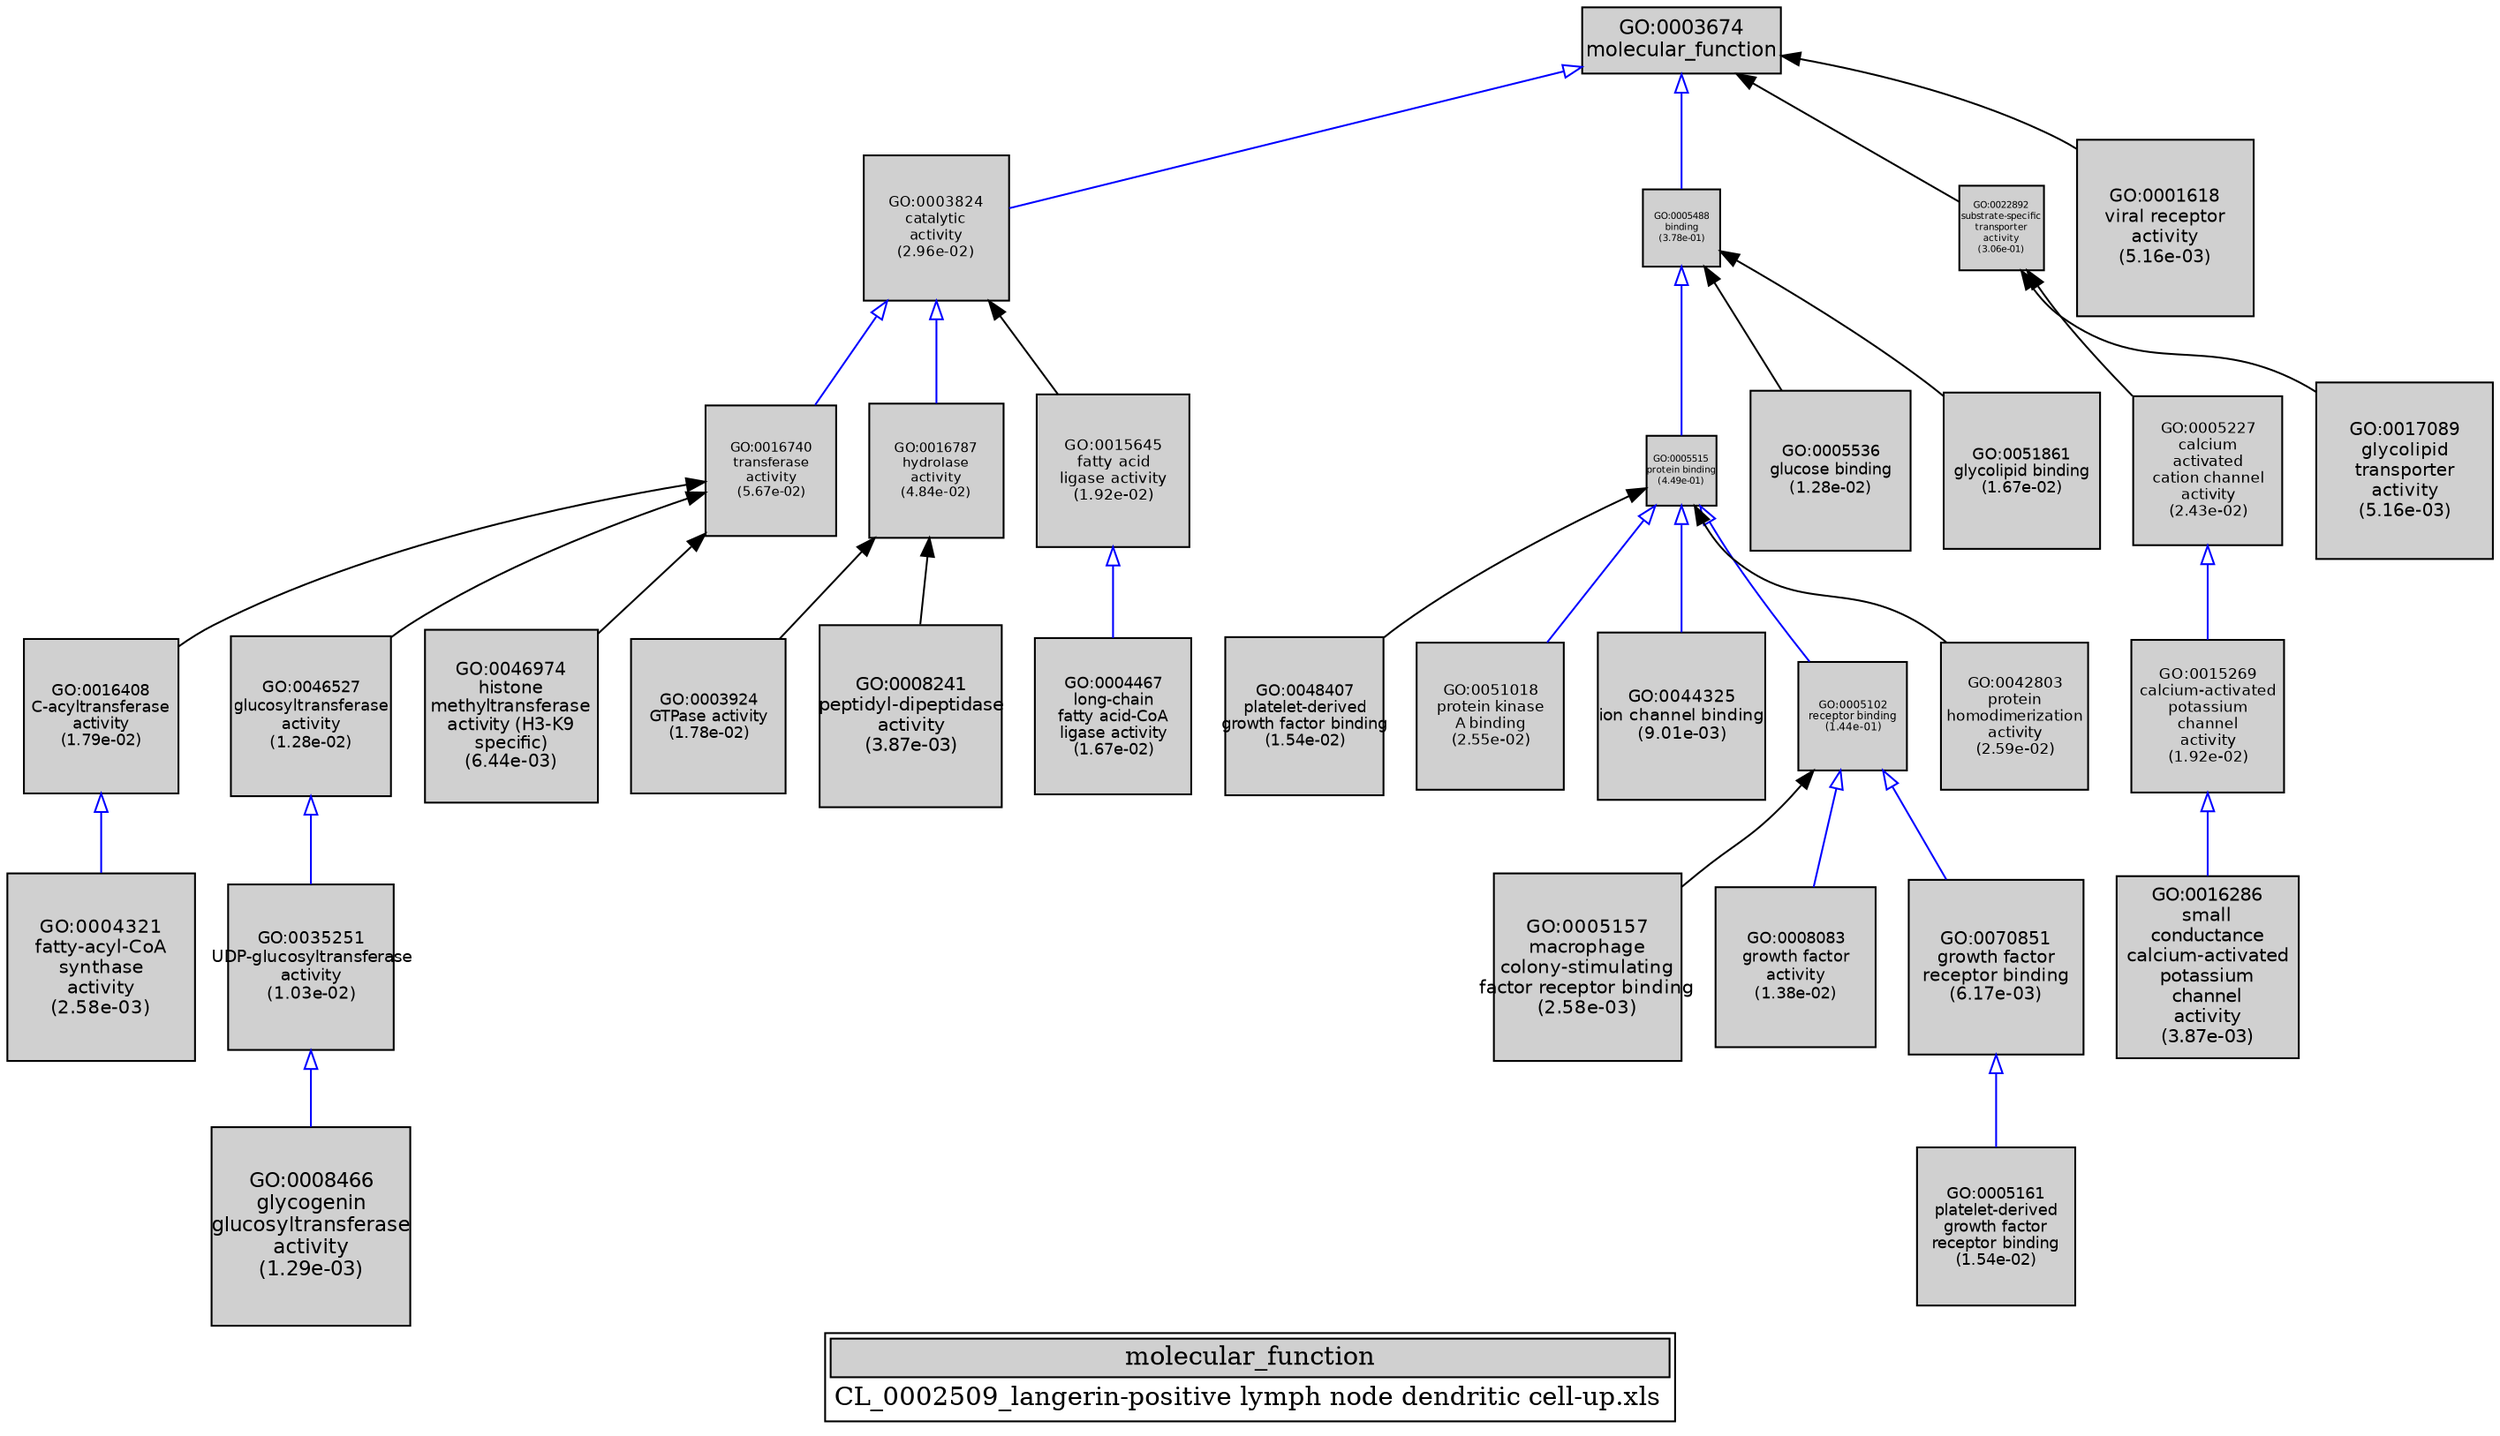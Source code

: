 digraph "molecular_function" {
graph [ bgcolor = "#FFFFFF", label = <<TABLE COLOR="black" BGCOLOR="white"><TR><TD COLSPAN="2" BGCOLOR="#D0D0D0"><FONT COLOR="black">molecular_function</FONT></TD></TR><TR><TD BORDER="0">CL_0002509_langerin-positive lymph node dendritic cell-up.xls</TD></TR></TABLE>> ];
node [ fontname = "Helvetica" ];

subgraph "nodes" {

node [ style = "filled", fixedsize = "true", width = 1, shape = "box", fontsize = 9, fillcolor = "#D0D0D0", fontcolor = "black", color = "black" ];

"GO:0016740" [ URL = "#GO:0016740", label = <<TABLE BORDER="0"><TR><TD>GO:0016740<BR/>transferase<BR/>activity<BR/>(5.67e-02)</TD></TR></TABLE>>, width = 0.988198849091, shape = "box", fontsize = 7.11503171345, height = 0.988198849091 ];
"GO:0016408" [ URL = "#GO:0016408", label = <<TABLE BORDER="0"><TR><TD>GO:0016408<BR/>C-acyltransferase<BR/>activity<BR/>(1.79e-02)</TD></TR></TABLE>>, width = 1.16790972984, shape = "box", fontsize = 8.40895005487, height = 1.16790972984 ];
"GO:0005157" [ URL = "#GO:0005157", label = <<TABLE BORDER="0"><TR><TD>GO:0005157<BR/>macrophage<BR/>colony-stimulating<BR/>factor receptor binding<BR/>(2.58e-03)</TD></TR></TABLE>>, width = 1.4201405384, shape = "box", fontsize = 10.2250118765, height = 1.4201405384 ];
"GO:0003824" [ URL = "#GO:0003824", label = <<TABLE BORDER="0"><TR><TD>GO:0003824<BR/>catalytic<BR/>activity<BR/>(2.96e-02)</TD></TR></TABLE>>, width = 1.09349578567, shape = "box", fontsize = 7.8731696568, height = 1.09349578567 ];
"GO:0048407" [ URL = "#GO:0048407", label = <<TABLE BORDER="0"><TR><TD>GO:0048407<BR/>platelet-derived<BR/>growth factor binding<BR/>(1.54e-02)</TD></TR></TABLE>>, width = 1.18975195946, shape = "box", fontsize = 8.56621410813, height = 1.18975195946 ];
"GO:0005515" [ URL = "#GO:0005515", label = <<TABLE BORDER="0"><TR><TD>GO:0005515<BR/>protein binding<BR/>(4.49e-01)</TD></TR></TABLE>>, width = 0.528582041237, shape = "box", fontsize = 5.0, height = 0.528582041237 ];
"GO:0016787" [ URL = "#GO:0016787", label = <<TABLE BORDER="0"><TR><TD>GO:0016787<BR/>hydrolase<BR/>activity<BR/>(4.84e-02)</TD></TR></TABLE>>, width = 1.01487311452, shape = "box", fontsize = 7.30708642451, height = 1.01487311452 ];
"GO:0008083" [ URL = "#GO:0008083", label = <<TABLE BORDER="0"><TR><TD>GO:0008083<BR/>growth factor<BR/>activity<BR/>(1.38e-02)</TD></TR></TABLE>>, width = 1.20484555392, shape = "box", fontsize = 8.67488798821, height = 1.20484555392 ];
"GO:0005536" [ URL = "#GO:0005536", label = <<TABLE BORDER="0"><TR><TD>GO:0005536<BR/>glucose binding<BR/>(1.28e-02)</TD></TR></TABLE>>, width = 1.21510999556, shape = "box", fontsize = 8.74879196805, height = 1.21510999556 ];
"GO:0004321" [ URL = "#GO:0004321", label = <<TABLE BORDER="0"><TR><TD>GO:0004321<BR/>fatty-acyl-CoA<BR/>synthase<BR/>activity<BR/>(2.58e-03)</TD></TR></TABLE>>, width = 1.4201405384, shape = "box", fontsize = 10.2250118765, height = 1.4201405384 ];
"GO:0051018" [ URL = "#GO:0051018", label = <<TABLE BORDER="0"><TR><TD>GO:0051018<BR/>protein kinase<BR/>A binding<BR/>(2.55e-02)</TD></TR></TABLE>>, width = 1.11585905596, shape = "box", fontsize = 8.03418520288, height = 1.11585905596 ];
"GO:0005488" [ URL = "#GO:0005488", label = <<TABLE BORDER="0"><TR><TD>GO:0005488<BR/>binding<BR/>(3.78e-01)</TD></TR></TABLE>>, width = 0.581250517349, shape = "box", fontsize = 5.0, height = 0.581250517349 ];
"GO:0044325" [ URL = "#GO:0044325", label = <<TABLE BORDER="0"><TR><TD>GO:0044325<BR/>ion channel binding<BR/>(9.01e-03)</TD></TR></TABLE>>, width = 1.26332093336, shape = "box", fontsize = 9.0959107202, height = 1.26332093336 ];
"GO:0008466" [ URL = "#GO:0008466", label = <<TABLE BORDER="0"><TR><TD>GO:0008466<BR/>glycogenin<BR/>glucosyltransferase<BR/>activity<BR/>(1.29e-03)</TD></TR></TABLE>>, width = 1.5, shape = "box", fontsize = 10.8, height = 1.5 ];
"GO:0003674" [ URL = "#GO:0003674", label = <<TABLE BORDER="0"><TR><TD>GO:0003674<BR/>molecular_function</TD></TR></TABLE>>, width = 1.5, shape = "box", fontsize = 10.8 ];
"GO:0015269" [ URL = "#GO:0015269", label = <<TABLE BORDER="0"><TR><TD>GO:0015269<BR/>calcium-activated<BR/>potassium<BR/>channel<BR/>activity<BR/>(1.92e-02)</TD></TR></TABLE>>, width = 1.15800969065, shape = "box", fontsize = 8.33766977268, height = 1.15800969065 ];
"GO:0015645" [ URL = "#GO:0015645", label = <<TABLE BORDER="0"><TR><TD>GO:0015645<BR/>fatty acid<BR/>ligase activity<BR/>(1.92e-02)</TD></TR></TABLE>>, width = 1.15800969065, shape = "box", fontsize = 8.33766977268, height = 1.15800969065 ];
"GO:0051861" [ URL = "#GO:0051861", label = <<TABLE BORDER="0"><TR><TD>GO:0051861<BR/>glycolipid binding<BR/>(1.67e-02)</TD></TR></TABLE>>, width = 1.17845756434, shape = "box", fontsize = 8.48489446326, height = 1.17845756434 ];
"GO:0003924" [ URL = "#GO:0003924", label = <<TABLE BORDER="0"><TR><TD>GO:0003924<BR/>GTPase activity<BR/>(1.78e-02)</TD></TR></TABLE>>, width = 1.16900562908, shape = "box", fontsize = 8.41684052936, height = 1.16900562908 ];
"GO:0005102" [ URL = "#GO:0005102", label = <<TABLE BORDER="0"><TR><TD>GO:0005102<BR/>receptor binding<BR/>(1.44e-01)</TD></TR></TABLE>>, width = 0.813378683366, shape = "box", fontsize = 5.85632652024, height = 0.813378683366 ];
"GO:0022892" [ URL = "#GO:0022892", label = <<TABLE BORDER="0"><TR><TD>GO:0022892<BR/>substrate-specific<BR/>transporter<BR/>activity<BR/>(3.06e-01)</TD></TR></TABLE>>, width = 0.638947348103, shape = "box", fontsize = 5.0, height = 0.638947348103 ];
"GO:0005161" [ URL = "#GO:0005161", label = <<TABLE BORDER="0"><TR><TD>GO:0005161<BR/>platelet-derived<BR/>growth factor<BR/>receptor binding<BR/>(1.54e-02)</TD></TR></TABLE>>, width = 1.18975195946, shape = "box", fontsize = 8.56621410813, height = 1.18975195946 ];
"GO:0035251" [ URL = "#GO:0035251", label = <<TABLE BORDER="0"><TR><TD>GO:0035251<BR/>UDP-glucosyltransferase<BR/>activity<BR/>(1.03e-02)</TD></TR></TABLE>>, width = 1.24548020444, shape = "box", fontsize = 8.96745747196, height = 1.24548020444 ];
"GO:0042803" [ URL = "#GO:0042803", label = <<TABLE BORDER="0"><TR><TD>GO:0042803<BR/>protein<BR/>homodimerization<BR/>activity<BR/>(2.59e-02)</TD></TR></TABLE>>, width = 1.1138649498, shape = "box", fontsize = 8.01982763859, height = 1.1138649498 ];
"GO:0008241" [ URL = "#GO:0008241", label = <<TABLE BORDER="0"><TR><TD>GO:0008241<BR/>peptidyl-dipeptidase<BR/>activity<BR/>(3.87e-03)</TD></TR></TABLE>>, width = 1.37130262141, shape = "box", fontsize = 9.87337887413, height = 1.37130262141 ];
"GO:0070851" [ URL = "#GO:0070851", label = <<TABLE BORDER="0"><TR><TD>GO:0070851<BR/>growth factor<BR/>receptor binding<BR/>(6.17e-03)</TD></TR></TABLE>>, width = 1.31274096624, shape = "box", fontsize = 9.45173495695, height = 1.31274096624 ];
"GO:0005227" [ URL = "#GO:0005227", label = <<TABLE BORDER="0"><TR><TD>GO:0005227<BR/>calcium<BR/>activated<BR/>cation channel<BR/>activity<BR/>(2.43e-02)</TD></TR></TABLE>>, width = 1.12348040648, shape = "box", fontsize = 8.08905892664, height = 1.12348040648 ];
"GO:0001618" [ URL = "#GO:0001618", label = <<TABLE BORDER="0"><TR><TD>GO:0001618<BR/>viral receptor<BR/>activity<BR/>(5.16e-03)</TD></TR></TABLE>>, width = 1.33559134641, shape = "box", fontsize = 9.61625769415, height = 1.33559134641 ];
"GO:0017089" [ URL = "#GO:0017089", label = <<TABLE BORDER="0"><TR><TD>GO:0017089<BR/>glycolipid<BR/>transporter<BR/>activity<BR/>(5.16e-03)</TD></TR></TABLE>>, width = 1.33559134641, shape = "box", fontsize = 9.61625769415, height = 1.33559134641 ];
"GO:0004467" [ URL = "#GO:0004467", label = <<TABLE BORDER="0"><TR><TD>GO:0004467<BR/>long-chain<BR/>fatty acid-CoA<BR/>ligase activity<BR/>(1.67e-02)</TD></TR></TABLE>>, width = 1.17845756434, shape = "box", fontsize = 8.48489446326, height = 1.17845756434 ];
"GO:0046527" [ URL = "#GO:0046527", label = <<TABLE BORDER="0"><TR><TD>GO:0046527<BR/>glucosyltransferase<BR/>activity<BR/>(1.28e-02)</TD></TR></TABLE>>, width = 1.21510999556, shape = "box", fontsize = 8.74879196805, height = 1.21510999556 ];
"GO:0016286" [ URL = "#GO:0016286", label = <<TABLE BORDER="0"><TR><TD>GO:0016286<BR/>small<BR/>conductance<BR/>calcium-activated<BR/>potassium<BR/>channel<BR/>activity<BR/>(3.87e-03)</TD></TR></TABLE>>, width = 1.37130262141, shape = "box", fontsize = 9.87337887413, height = 1.37130262141 ];
"GO:0046974" [ URL = "#GO:0046974", label = <<TABLE BORDER="0"><TR><TD>GO:0046974<BR/>histone<BR/>methyltransferase<BR/>activity (H3-K9<BR/>specific)<BR/>(6.44e-03)</TD></TR></TABLE>>, width = 1.3072375278, shape = "box", fontsize = 9.41211020019, height = 1.3072375278 ];
}
subgraph "edges" {


edge [ dir = "back", weight = 1 ];
subgraph "regulates" {


edge [ color = "cyan", arrowtail = "none" ];
subgraph "positive" {


edge [ color = "green", arrowtail = "vee" ];
}
subgraph "negative" {


edge [ color = "red", arrowtail = "tee" ];
}
}
subgraph "part_of" {


edge [ color = "purple", arrowtail = "diamond", weight = 2.5 ];
}
subgraph "is_a" {


edge [ color = "blue", arrowtail = "empty", weight = 5.0 ];
"GO:0005515" -> "GO:0005102";
"GO:0005515" -> "GO:0044325";
"GO:0003674" -> "GO:0005488";
"GO:0015645" -> "GO:0004467";
"GO:0005102" -> "GO:0070851";
"GO:0015269" -> "GO:0016286";
"GO:0005488" -> "GO:0005515";
"GO:0016408" -> "GO:0004321";
"GO:0003674" -> "GO:0003824";
"GO:0005227" -> "GO:0015269";
"GO:0005515" -> "GO:0051018";
"GO:0003824" -> "GO:0016740";
"GO:0035251" -> "GO:0008466";
"GO:0005102" -> "GO:0008083";
"GO:0003824" -> "GO:0016787";
"GO:0046527" -> "GO:0035251";
"GO:0070851" -> "GO:0005161";
}
"GO:0022892" -> "GO:0005227";
"GO:0005488" -> "GO:0005536";
"GO:0005515" -> "GO:0042803";
"GO:0005515" -> "GO:0048407";
"GO:0016787" -> "GO:0008241";
"GO:0016740" -> "GO:0016408";
"GO:0022892" -> "GO:0017089";
"GO:0016740" -> "GO:0046974";
"GO:0016740" -> "GO:0046527";
"GO:0003674" -> "GO:0022892";
"GO:0003674" -> "GO:0001618";
"GO:0005102" -> "GO:0005157";
"GO:0005488" -> "GO:0051861";
"GO:0003824" -> "GO:0015645";
"GO:0016787" -> "GO:0003924";
}
}
